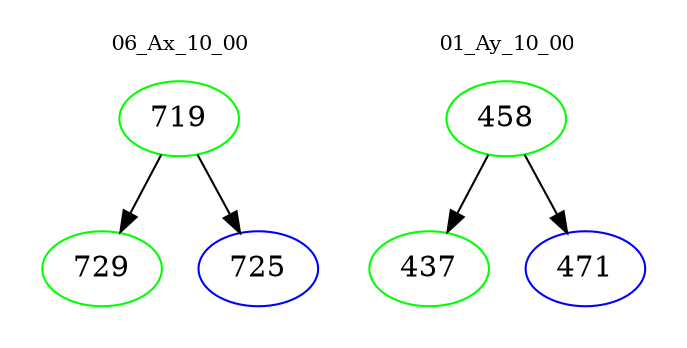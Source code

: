 digraph{
subgraph cluster_0 {
color = white
label = "06_Ax_10_00";
fontsize=10;
T0_719 [label="719", color="green"]
T0_719 -> T0_729 [color="black"]
T0_729 [label="729", color="green"]
T0_719 -> T0_725 [color="black"]
T0_725 [label="725", color="blue"]
}
subgraph cluster_1 {
color = white
label = "01_Ay_10_00";
fontsize=10;
T1_458 [label="458", color="green"]
T1_458 -> T1_437 [color="black"]
T1_437 [label="437", color="green"]
T1_458 -> T1_471 [color="black"]
T1_471 [label="471", color="blue"]
}
}

